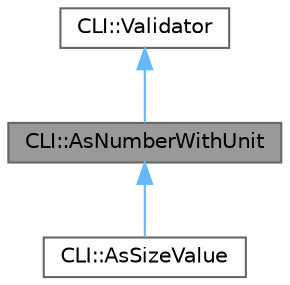digraph "CLI::AsNumberWithUnit"
{
 // LATEX_PDF_SIZE
  bgcolor="transparent";
  edge [fontname=Helvetica,fontsize=10,labelfontname=Helvetica,labelfontsize=10];
  node [fontname=Helvetica,fontsize=10,shape=box,height=0.2,width=0.4];
  Node1 [id="Node000001",label="CLI::AsNumberWithUnit",height=0.2,width=0.4,color="gray40", fillcolor="grey60", style="filled", fontcolor="black",tooltip=" "];
  Node2 -> Node1 [id="edge3_Node000001_Node000002",dir="back",color="steelblue1",style="solid",tooltip=" "];
  Node2 [id="Node000002",label="CLI::Validator",height=0.2,width=0.4,color="gray40", fillcolor="white", style="filled",URL="$class_c_l_i_1_1_validator.html",tooltip="Some validators that are provided"];
  Node1 -> Node3 [id="edge4_Node000001_Node000003",dir="back",color="steelblue1",style="solid",tooltip=" "];
  Node3 [id="Node000003",label="CLI::AsSizeValue",height=0.2,width=0.4,color="gray40", fillcolor="white", style="filled",URL="$class_c_l_i_1_1_as_size_value.html",tooltip=" "];
}
